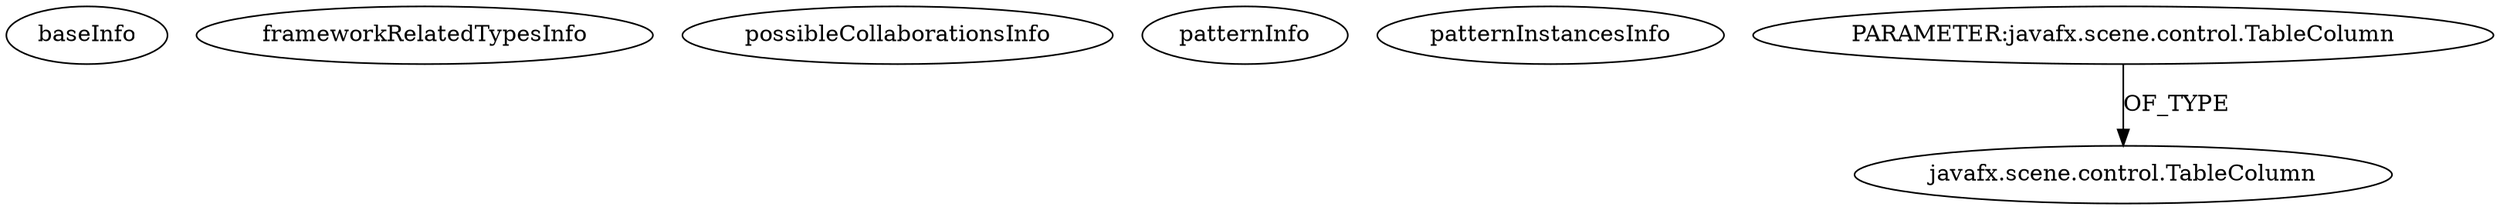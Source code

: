 digraph {
baseInfo[graphId=573,category="pattern",isAnonymous=false,possibleRelation=false]
frameworkRelatedTypesInfo[]
possibleCollaborationsInfo[]
patternInfo[frequency=4.0,patternRootClient=null]
patternInstancesInfo[0="jalbertcruz-Documentation-manager~/jalbertcruz-Documentation-manager/Documentation-manager-master/src/documentation/manager/DocumentationManager.java~void mkTable()~3244",1="gleba-cppoints~/gleba-cppoints/cppoints-master/src/cpapp/view/EditTableController.java~EditTableController~2746"]
8[label="javafx.scene.control.TableColumn",vertexType="FRAMEWORK_CLASS_TYPE",isFrameworkType=false]
7[label="PARAMETER:javafx.scene.control.TableColumn",vertexType="PARAMETER_DECLARATION",isFrameworkType=false]
7->8[label="OF_TYPE"]
}
